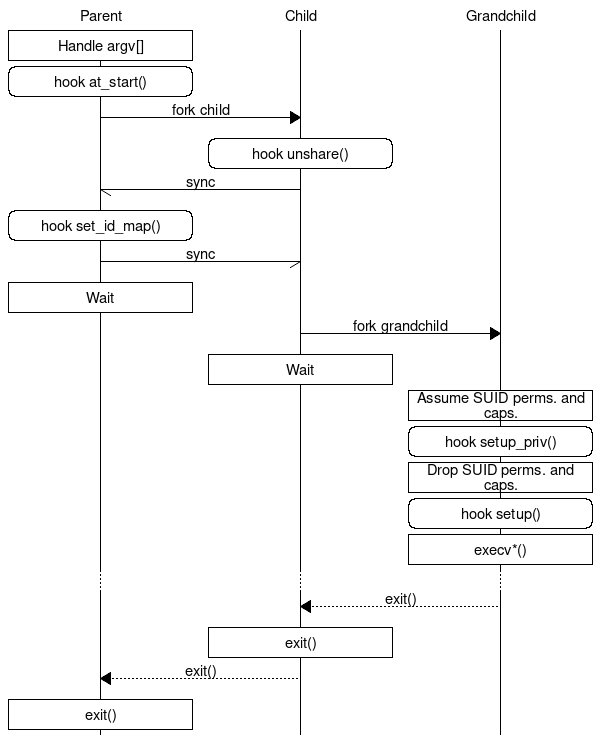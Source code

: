 # container setup sequence
#
# mscgen -T svg -i procs.msc -o procs.svg

msc {
  P [label="Parent"], C [label="Child"], G [label="Grandchild"];

  P box P [label="Handle argv[]"];
  P rbox P [label="hook at_start()"];
  P => C [label="fork child"];
  C rbox C [label="hook unshare()"];
  P <- C [label="sync"];
  P rbox P [label="hook set_id_map()"];
  P -> C [label="sync"];
  P box P [label="Wait"];
  C => G [label="fork grandchild"];
  C box C [label="Wait"];
  G box G [label="Assume SUID perms. and caps."];
  G rbox G [label="hook setup_priv()"];
  G box G [label="Drop SUID perms. and caps."];
  G rbox G [label="hook setup()"];
  G box G [label="execv*()"];
  ...;
  C << G [label="exit()"];
  C box C [label="exit()"];
  P << C [label="exit()"];
  P box P [label="exit()"];
}
